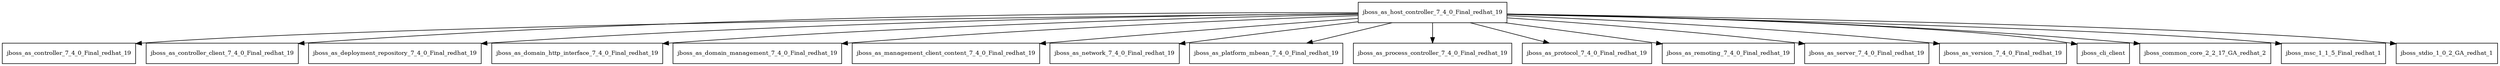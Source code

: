 digraph jboss_as_host_controller_7_4_0_Final_redhat_19_dependencies {
  node [shape = box, fontsize=10.0];
  jboss_as_host_controller_7_4_0_Final_redhat_19 -> jboss_as_controller_7_4_0_Final_redhat_19;
  jboss_as_host_controller_7_4_0_Final_redhat_19 -> jboss_as_controller_client_7_4_0_Final_redhat_19;
  jboss_as_host_controller_7_4_0_Final_redhat_19 -> jboss_as_deployment_repository_7_4_0_Final_redhat_19;
  jboss_as_host_controller_7_4_0_Final_redhat_19 -> jboss_as_domain_http_interface_7_4_0_Final_redhat_19;
  jboss_as_host_controller_7_4_0_Final_redhat_19 -> jboss_as_domain_management_7_4_0_Final_redhat_19;
  jboss_as_host_controller_7_4_0_Final_redhat_19 -> jboss_as_management_client_content_7_4_0_Final_redhat_19;
  jboss_as_host_controller_7_4_0_Final_redhat_19 -> jboss_as_network_7_4_0_Final_redhat_19;
  jboss_as_host_controller_7_4_0_Final_redhat_19 -> jboss_as_platform_mbean_7_4_0_Final_redhat_19;
  jboss_as_host_controller_7_4_0_Final_redhat_19 -> jboss_as_process_controller_7_4_0_Final_redhat_19;
  jboss_as_host_controller_7_4_0_Final_redhat_19 -> jboss_as_protocol_7_4_0_Final_redhat_19;
  jboss_as_host_controller_7_4_0_Final_redhat_19 -> jboss_as_remoting_7_4_0_Final_redhat_19;
  jboss_as_host_controller_7_4_0_Final_redhat_19 -> jboss_as_server_7_4_0_Final_redhat_19;
  jboss_as_host_controller_7_4_0_Final_redhat_19 -> jboss_as_version_7_4_0_Final_redhat_19;
  jboss_as_host_controller_7_4_0_Final_redhat_19 -> jboss_cli_client;
  jboss_as_host_controller_7_4_0_Final_redhat_19 -> jboss_common_core_2_2_17_GA_redhat_2;
  jboss_as_host_controller_7_4_0_Final_redhat_19 -> jboss_msc_1_1_5_Final_redhat_1;
  jboss_as_host_controller_7_4_0_Final_redhat_19 -> jboss_stdio_1_0_2_GA_redhat_1;
}
